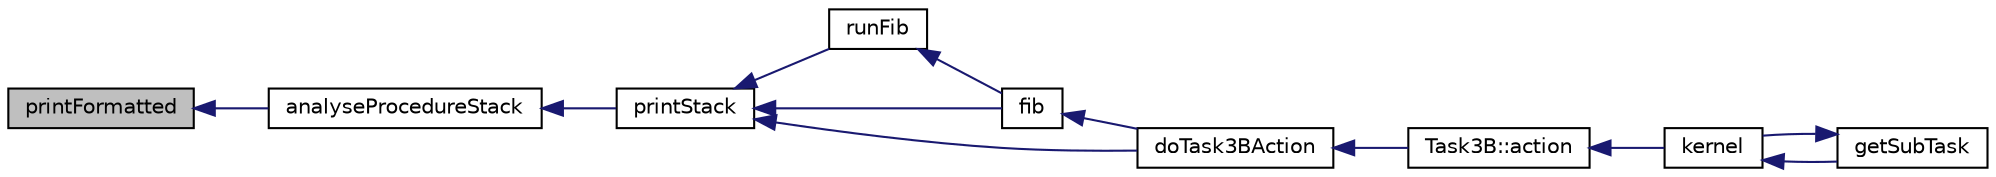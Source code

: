 digraph "printFormatted"
{
  bgcolor="transparent";
  edge [fontname="Helvetica",fontsize="10",labelfontname="Helvetica",labelfontsize="10"];
  node [fontname="Helvetica",fontsize="10",shape=record];
  rankdir="LR";
  Node1 [label="printFormatted",height=0.2,width=0.4,color="black", fillcolor="grey75", style="filled", fontcolor="black"];
  Node1 -> Node2 [dir="back",color="midnightblue",fontsize="10",style="solid",fontname="Helvetica"];
  Node2 [label="analyseProcedureStack",height=0.2,width=0.4,color="black",URL="$analyse_8cc.html#adab0ef21ad15eeca2d4b96b98b59b356",tooltip="Diese Funktion dient der Analyse des Prozedurstacks. "];
  Node2 -> Node3 [dir="back",color="midnightblue",fontsize="10",style="solid",fontname="Helvetica"];
  Node3 [label="printStack",height=0.2,width=0.4,color="black",URL="$task3B_8cc.html#a1140e1f1ebb85d5c7103af6e0b522c22"];
  Node3 -> Node4 [dir="back",color="midnightblue",fontsize="10",style="solid",fontname="Helvetica"];
  Node4 [label="runFib",height=0.2,width=0.4,color="black",URL="$task3B_8cc.html#a4205b075c53452d0a4cb9966fe2bf855"];
  Node4 -> Node5 [dir="back",color="midnightblue",fontsize="10",style="solid",fontname="Helvetica"];
  Node5 [label="fib",height=0.2,width=0.4,color="black",URL="$task3B_8cc.html#ad1b3bc944aac0dbdd041cc180ff8c37a"];
  Node5 -> Node6 [dir="back",color="midnightblue",fontsize="10",style="solid",fontname="Helvetica"];
  Node6 [label="doTask3BAction",height=0.2,width=0.4,color="black",URL="$task3B_8cc.html#a5874bf2c7fd779b0760c4d5f16bb2d08"];
  Node6 -> Node7 [dir="back",color="midnightblue",fontsize="10",style="solid",fontname="Helvetica"];
  Node7 [label="Task3B::action",height=0.2,width=0.4,color="black",URL="$classTask3B.html#aa803f35a028d2dc338d20d69ab592f20",tooltip="prints the line "];
  Node7 -> Node8 [dir="back",color="midnightblue",fontsize="10",style="solid",fontname="Helvetica"];
  Node8 [label="kernel",height=0.2,width=0.4,color="black",URL="$main_8cc.html#a796315624c9bcf31fd673cb62e4b9819",tooltip="kernel entry point "];
  Node8 -> Node9 [dir="back",color="midnightblue",fontsize="10",style="solid",fontname="Helvetica"];
  Node9 [label="getSubTask",height=0.2,width=0.4,color="black",URL="$main_8cc.html#a9f9d2ea101dcc6e3cd7011dccc4331e0",tooltip="Wait for user input via keyboard to select sub task. "];
  Node9 -> Node8 [dir="back",color="midnightblue",fontsize="10",style="solid",fontname="Helvetica"];
  Node3 -> Node5 [dir="back",color="midnightblue",fontsize="10",style="solid",fontname="Helvetica"];
  Node3 -> Node6 [dir="back",color="midnightblue",fontsize="10",style="solid",fontname="Helvetica"];
}
